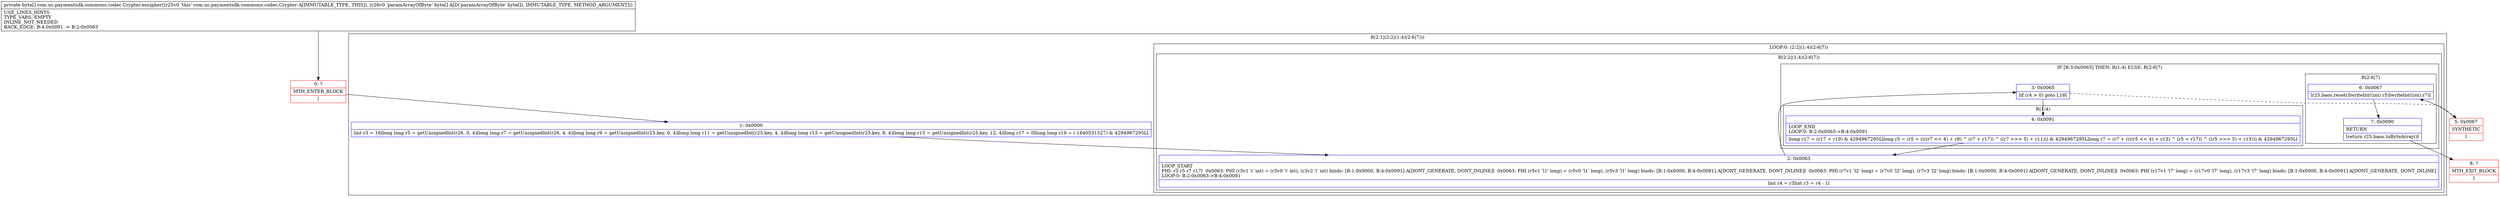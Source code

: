 digraph "CFG forcom.uc.paymentsdk.commons.codec.Crypter.encipher([B)[B" {
subgraph cluster_Region_2086058421 {
label = "R(2:1|(2:2|(1:4)(2:6|7)))";
node [shape=record,color=blue];
Node_1 [shape=record,label="{1\:\ 0x0000|lint r3 = 16llong long r5 = getUnsignedInt(r26, 0, 4)llong long r7 = getUnsignedInt(r26, 4, 4)llong long r9 = getUnsignedInt(r25.key, 0, 4)llong long r11 = getUnsignedInt(r25.key, 4, 4)llong long r13 = getUnsignedInt(r25.key, 8, 4)llong long r15 = getUnsignedInt(r25.key, 12, 4)llong r17 = 0llong long r19 = (\-1640531527) & 4294967295Ll}"];
subgraph cluster_LoopRegion_857960474 {
label = "LOOP:0: (2:2|(1:4)(2:6|7))";
node [shape=record,color=blue];
subgraph cluster_Region_1940110796 {
label = "R(2:2|(1:4)(2:6|7))";
node [shape=record,color=blue];
Node_2 [shape=record,label="{2\:\ 0x0063|LOOP_START\lPHI: r3 r5 r7 r17l  0x0063: PHI (r3v1 'i' int) = (r3v0 'i' int), (r3v2 'i' int) binds: [B:1:0x0000, B:4:0x0091] A[DONT_GENERATE, DONT_INLINE]l  0x0063: PHI (r5v1 'l1' long) = (r5v0 'l1' long), (r5v3 'l1' long) binds: [B:1:0x0000, B:4:0x0091] A[DONT_GENERATE, DONT_INLINE]l  0x0063: PHI (r7v1 'l2' long) = (r7v0 'l2' long), (r7v3 'l2' long) binds: [B:1:0x0000, B:4:0x0091] A[DONT_GENERATE, DONT_INLINE]l  0x0063: PHI (r17v1 'l7' long) = (r17v0 'l7' long), (r17v3 'l7' long) binds: [B:1:0x0000, B:4:0x0091] A[DONT_GENERATE, DONT_INLINE]\lLOOP:0: B:2:0x0063\-\>B:4:0x0091\l|lint r4 = r3lint r3 = r4 \- 1l}"];
subgraph cluster_IfRegion_1044994428 {
label = "IF [B:3:0x0065] THEN: R(1:4) ELSE: R(2:6|7)";
node [shape=record,color=blue];
Node_3 [shape=record,label="{3\:\ 0x0065|lif (r4 \> 0) goto L16l}"];
subgraph cluster_Region_2098934653 {
label = "R(1:4)";
node [shape=record,color=blue];
Node_4 [shape=record,label="{4\:\ 0x0091|LOOP_END\lLOOP:0: B:2:0x0063\-\>B:4:0x0091\l|llong r17 = (r17 + r19) & 4294967295Lllong r5 = (r5 + ((((r7 \<\< 4) + r9) ^ (r7 + r17)) ^ ((r7 \>\>\> 5) + r11))) & 4294967295Lllong r7 = (r7 + ((((r5 \<\< 4) + r13) ^ (r5 + r17)) ^ ((r5 \>\>\> 5) + r15))) & 4294967295Ll}"];
}
subgraph cluster_Region_2006703403 {
label = "R(2:6|7)";
node [shape=record,color=blue];
Node_6 [shape=record,label="{6\:\ 0x0067|lr25.baos.reset()lwriteInt((int) r5)lwriteInt((int) r7)l}"];
Node_7 [shape=record,label="{7\:\ 0x0090|RETURN\l|lreturn r25.baos.toByteArray()l}"];
}
}
}
}
}
Node_0 [shape=record,color=red,label="{0\:\ ?|MTH_ENTER_BLOCK\l|l}"];
Node_5 [shape=record,color=red,label="{5\:\ 0x0067|SYNTHETIC\l|l}"];
Node_8 [shape=record,color=red,label="{8\:\ ?|MTH_EXIT_BLOCK\l|l}"];
MethodNode[shape=record,label="{private byte[] com.uc.paymentsdk.commons.codec.Crypter.encipher((r25v0 'this' com.uc.paymentsdk.commons.codec.Crypter A[IMMUTABLE_TYPE, THIS]), (r26v0 'paramArrayOfByte' byte[] A[D('paramArrayOfByte' byte[]), IMMUTABLE_TYPE, METHOD_ARGUMENT]))  | USE_LINES_HINTS\lTYPE_VARS: EMPTY\lINLINE_NOT_NEEDED\lBACK_EDGE: B:4:0x0091 \-\> B:2:0x0063\l}"];
MethodNode -> Node_0;
Node_1 -> Node_2;
Node_2 -> Node_3;
Node_3 -> Node_4;
Node_3 -> Node_5[style=dashed];
Node_4 -> Node_2;
Node_6 -> Node_7;
Node_7 -> Node_8;
Node_0 -> Node_1;
Node_5 -> Node_6;
}

